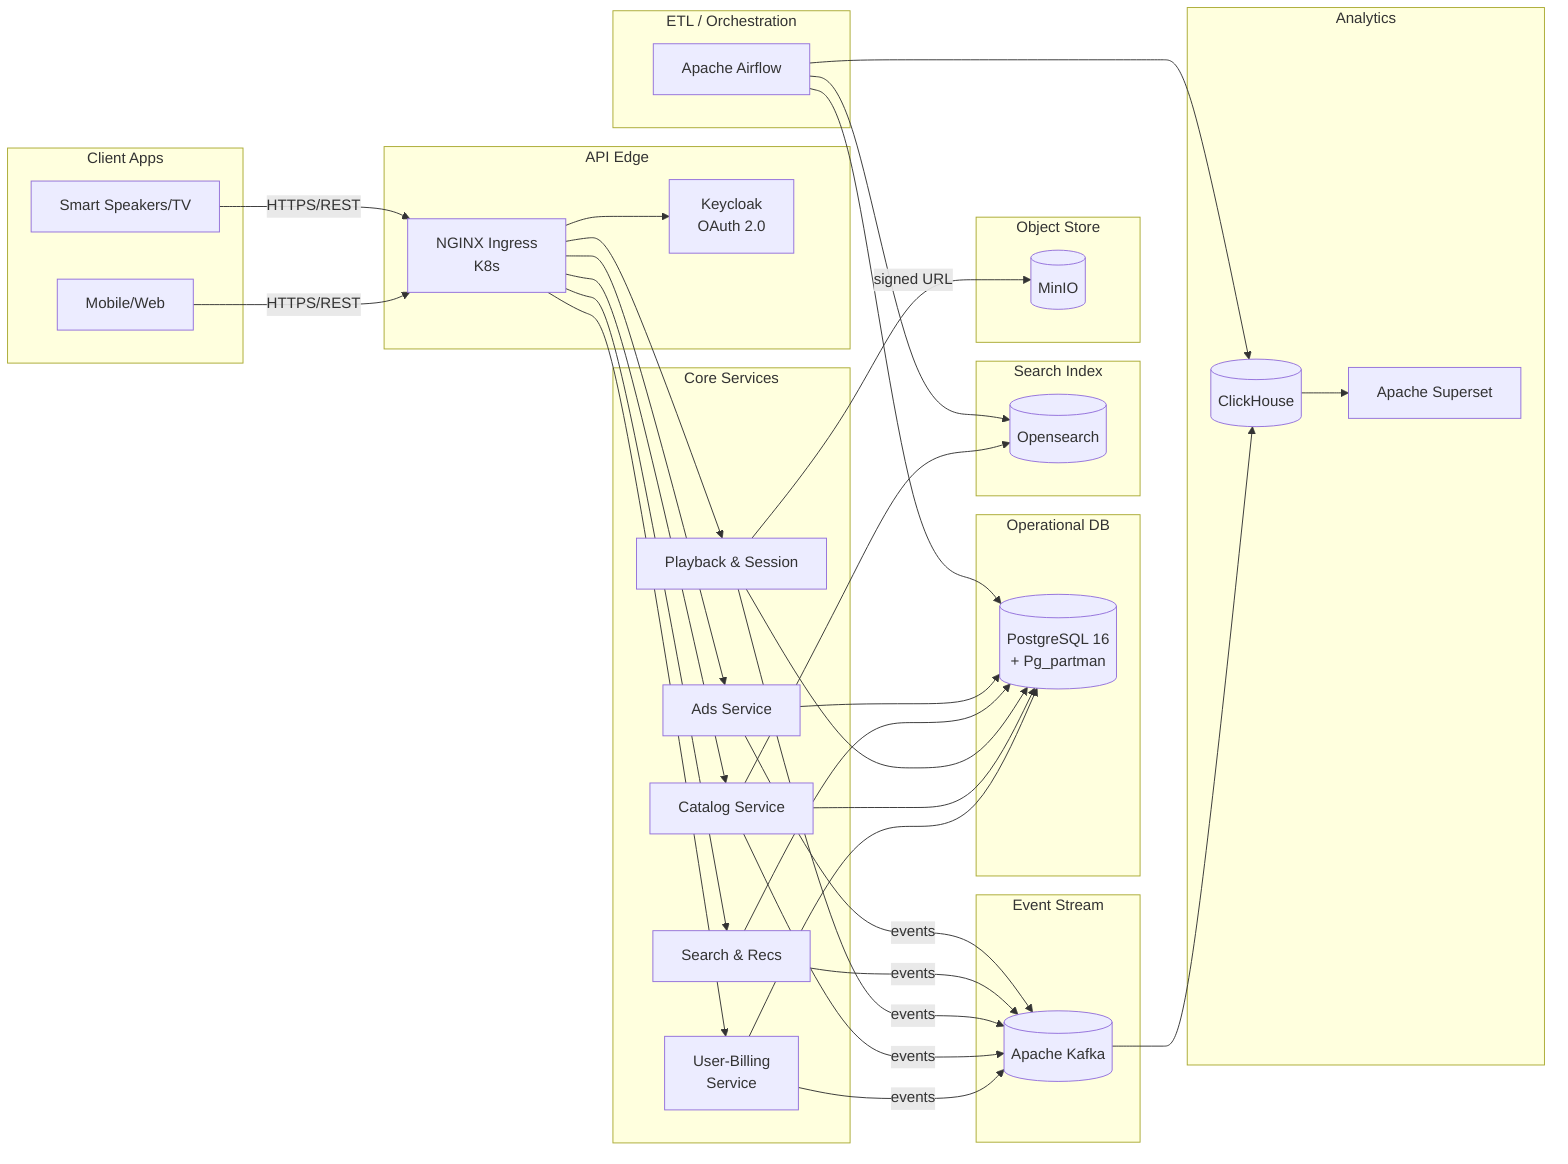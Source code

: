 %% MelodyUD Architecture Diagram
%% This diagram shows the main components and data flows of the system.
%% Components are grouped by function for clarity.

flowchart LR
    %% Client Applications
    %% A1: Mobile/Web
    %% A2: Smart Speakers/TV
    subgraph CLIENT["Client Apps"]
        A1[Mobile/Web]
        A2[Smart Speakers/TV]
    end

    %% B1: NGINX Ingress (K8s)
    %% B2: Keycloak (OAuth 2.0)
    subgraph API["API Edge"]
        B1[NGINX Ingress<br/>K8s]
        B2[Keycloak<br/>OAuth 2.0]
    end

    %% C1: User-Billing Service
    %% C2: Catalog Service
    %% C3: Playback & Session
    %% C4: Search & Recs
    %% C5: Ads Service
    subgraph CORE["Core Services"]
        C1[User-Billing<br/>Service]
        C2[Catalog Service]
        C3[Playback & Session]
        C4[Search & Recs]
        C5[Ads Service]
    end

    %% D1: PostgreSQL 16 + Pg_partman
    subgraph DB["Operational DB"]
        D1[(PostgreSQL 16<br/>+ Pg_partman)]
    end

    %% D2: Opensearch
    subgraph SEARCH["Search Index"]
        D2[(Opensearch)]
    end

    %% D3: MinIO
    subgraph OBJ["Object Store"]
        D3[(MinIO)]
    end

    %% E1: Apache Kafka
    subgraph STREAM["Event Stream"]
        E1[(Apache Kafka)]
    end

    %% F1: ClickHouse
    %% F2: Apache Superset
    subgraph ANALYTICS["Analytics"]
        F1[(ClickHouse)]
        F2[Apache Superset]
    end

    %% G1: Apache Airflow
    subgraph ETL["ETL / Orchestration"]
        G1[Apache Airflow]
    end

    %% Flows
    %% A1/A2 to B1: Client to API
    A1 & A2 -- "HTTPS/REST" --> B1
    %% B1 to B2: API Edge Auth
    B1 --> B2
    %% B1 to C1: API to User-Billing
    B1 --> C1
    %% B1 to C2: API to Catalog
    B1 --> C2
    %% B1 to C3: API to Playback & Session
    B1 --> C3
    %% B1 to C4: API to Search & Recs
    B1 --> C4
    %% B1 to C5: API to Ads
    B1 --> C5

    %% C1/C2/C3/C4/C5 to D1: Core to Operational DB
    C1 --> D1
    C2 --> D1
    C3 --> D1
    C4 --> D1
    C5 --> D1

    %% C2 to D2: Catalog to Search Index
    C2 --> D2
    %% C3 to D3: Playback to Object Store
    C3 -- "signed URL" --> D3

    %% C1/C2/C3/C4/C5 to E1: Core to Event Stream
    C1 -- "events" --> E1
    C2 -- "events" --> E1
    C3 -- "events" --> E1
    C4 -- "events" --> E1
    C5 -- "events" --> E1

    %% E1 to F1: Event Stream to Analytics DB
    E1 --> F1

    %% G1 to D1/D2/F1: ETL to DB, Search, Analytics
    G1 --> D1
    G1 --> D2
    G1 --> F1

    %% F1 to F2: Analytics to Visualization
    F1 --> F2